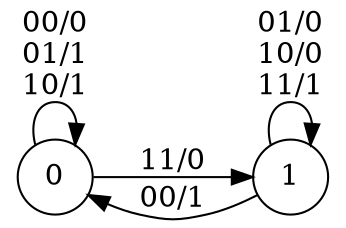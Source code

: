digraph finite_state_machine {
  rankdir=LR;
  size="8,5"
  // node [shape = doublecircle]; 0 3 4 8;
  node [shape = circle]; 0 1;
  0 -> 0 [label = "00/0\n01/1\n10/1"];
  
  1 -> 0 [label = "00/1"];
  0 -> 1 [label = "11/0"];
  
  1 -> 1 [label = "01/0\n10/0\n11/1"];
}